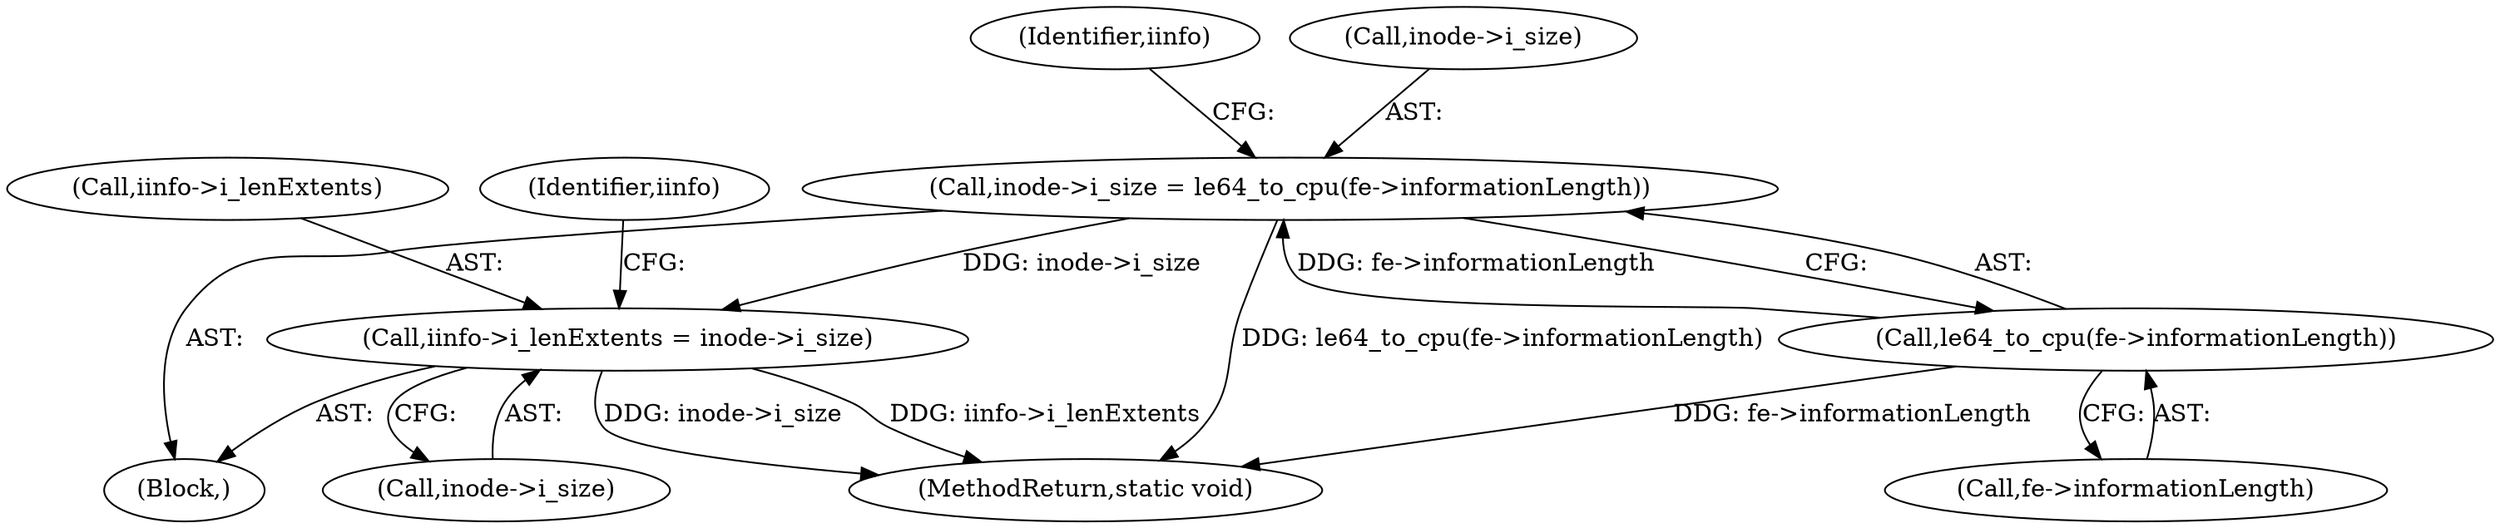 digraph "0_linux_c03aa9f6e1f938618e6db2e23afef0574efeeb65@pointer" {
"1000713" [label="(Call,iinfo->i_lenExtents = inode->i_size)"];
"1000705" [label="(Call,inode->i_size = le64_to_cpu(fe->informationLength))"];
"1000709" [label="(Call,le64_to_cpu(fe->informationLength))"];
"1000717" [label="(Call,inode->i_size)"];
"1000709" [label="(Call,le64_to_cpu(fe->informationLength))"];
"1000710" [label="(Call,fe->informationLength)"];
"1000715" [label="(Identifier,iinfo)"];
"1000105" [label="(Block,)"];
"1001145" [label="(MethodReturn,static void)"];
"1000706" [label="(Call,inode->i_size)"];
"1000705" [label="(Call,inode->i_size = le64_to_cpu(fe->informationLength))"];
"1000714" [label="(Call,iinfo->i_lenExtents)"];
"1000713" [label="(Call,iinfo->i_lenExtents = inode->i_size)"];
"1000723" [label="(Identifier,iinfo)"];
"1000713" -> "1000105"  [label="AST: "];
"1000713" -> "1000717"  [label="CFG: "];
"1000714" -> "1000713"  [label="AST: "];
"1000717" -> "1000713"  [label="AST: "];
"1000723" -> "1000713"  [label="CFG: "];
"1000713" -> "1001145"  [label="DDG: iinfo->i_lenExtents"];
"1000713" -> "1001145"  [label="DDG: inode->i_size"];
"1000705" -> "1000713"  [label="DDG: inode->i_size"];
"1000705" -> "1000105"  [label="AST: "];
"1000705" -> "1000709"  [label="CFG: "];
"1000706" -> "1000705"  [label="AST: "];
"1000709" -> "1000705"  [label="AST: "];
"1000715" -> "1000705"  [label="CFG: "];
"1000705" -> "1001145"  [label="DDG: le64_to_cpu(fe->informationLength)"];
"1000709" -> "1000705"  [label="DDG: fe->informationLength"];
"1000709" -> "1000710"  [label="CFG: "];
"1000710" -> "1000709"  [label="AST: "];
"1000709" -> "1001145"  [label="DDG: fe->informationLength"];
}
